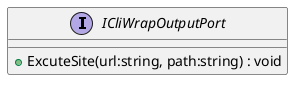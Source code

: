 @startuml
interface ICliWrapOutputPort {
    + ExcuteSite(url:string, path:string) : void
}
@enduml
